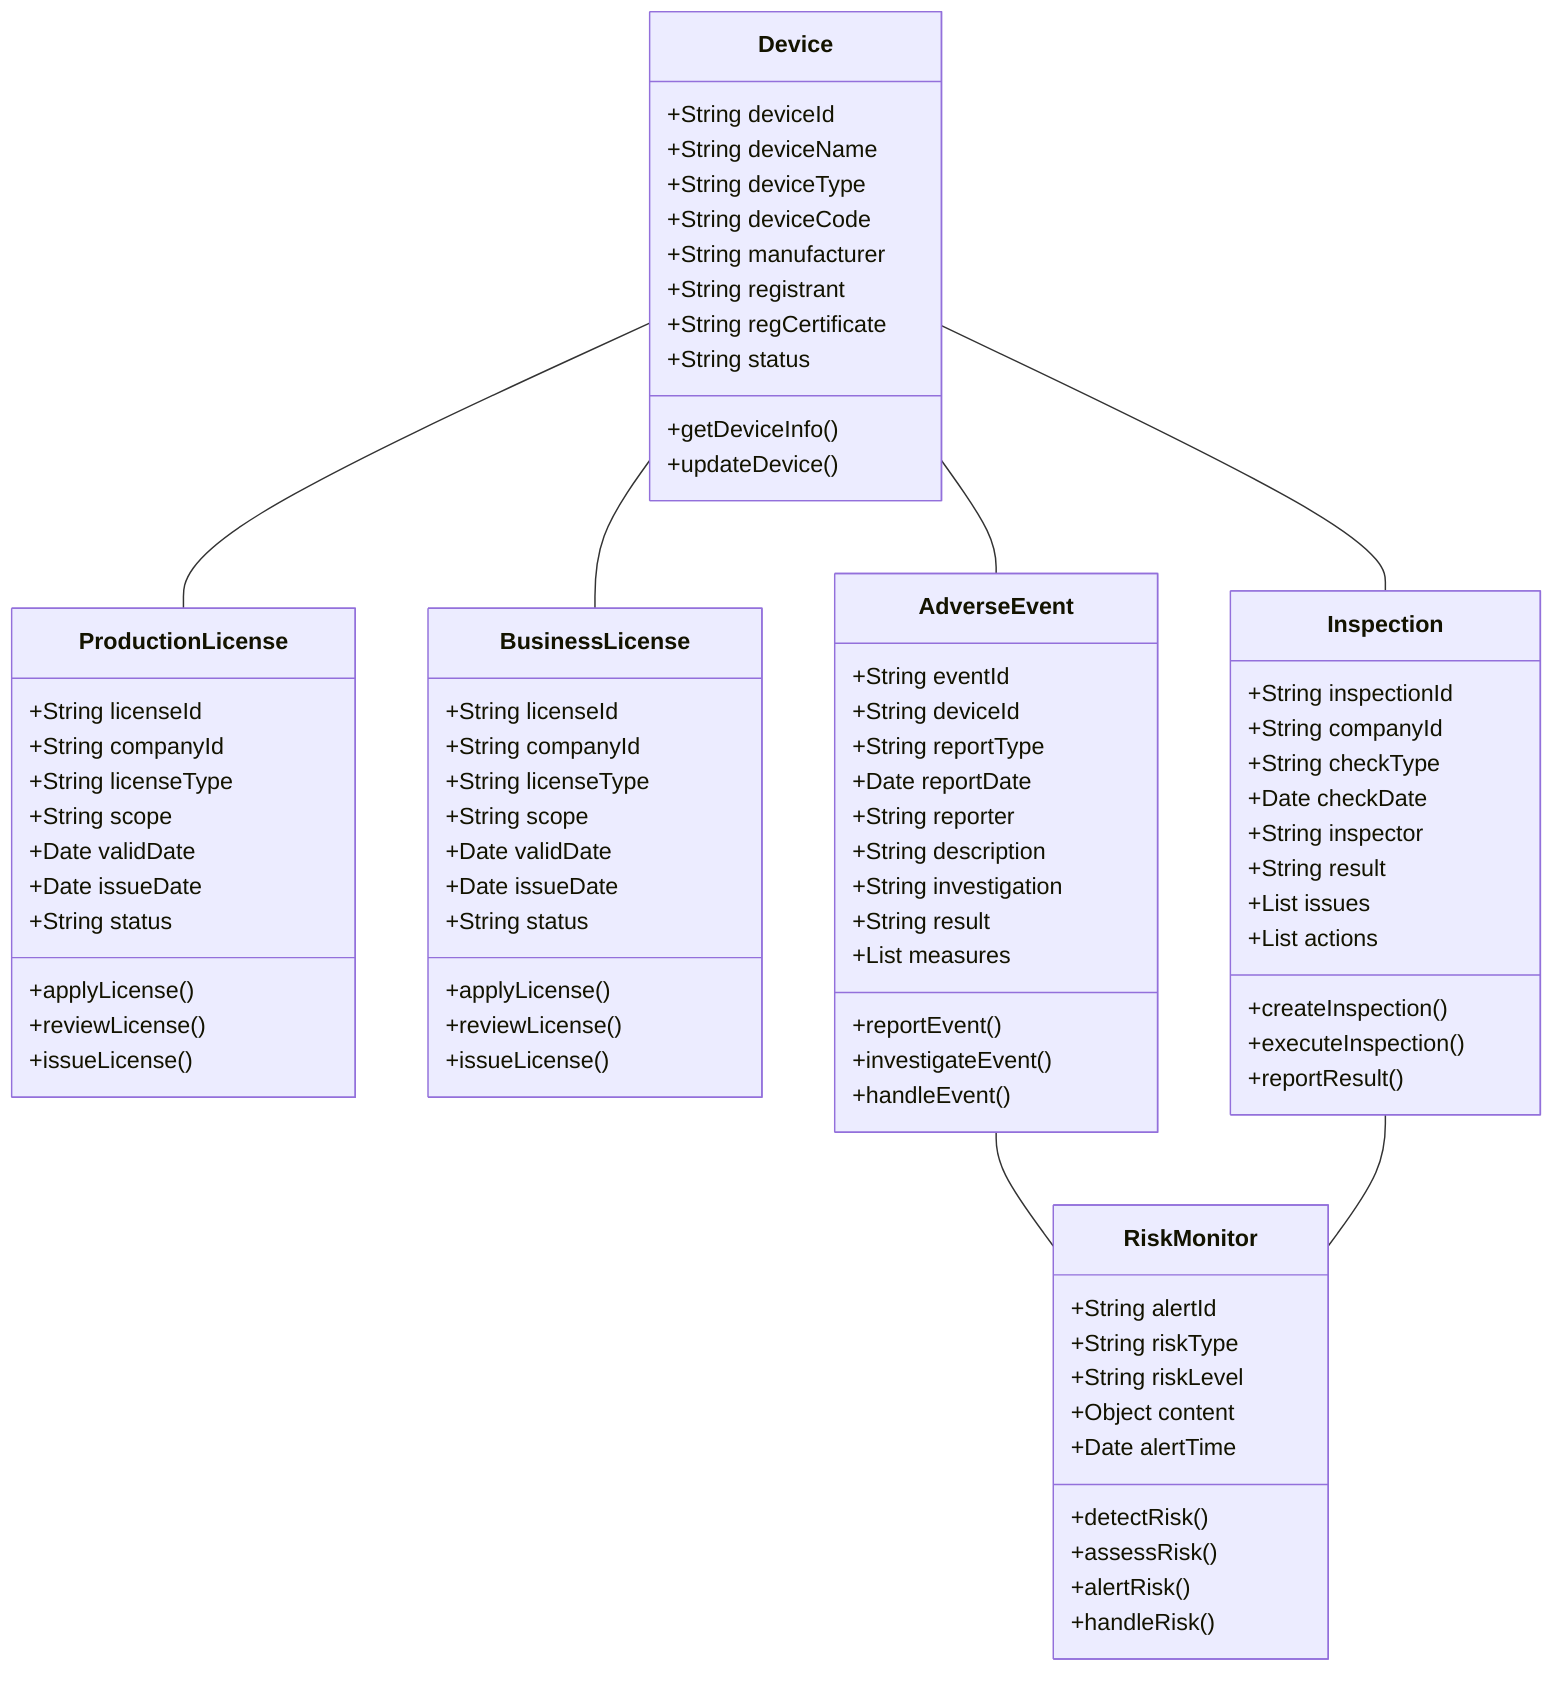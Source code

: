 classDiagram
    
    class Device {
        +String deviceId
        +String deviceName 
        +String deviceType
        +String deviceCode
        +String manufacturer
        +String registrant
        +String regCertificate
        +String status
        +getDeviceInfo()
        +updateDevice()
    }

    class ProductionLicense {
        +String licenseId
        +String companyId
        +String licenseType 
        +String scope
        +Date validDate
        +Date issueDate
        +String status
        +applyLicense()
        +reviewLicense()
        +issueLicense()
    }

    class BusinessLicense {
        +String licenseId
        +String companyId
        +String licenseType
        +String scope
        +Date validDate
        +Date issueDate
        +String status
        +applyLicense()
        +reviewLicense()
        +issueLicense()
    }

    class Inspection {
        +String inspectionId
        +String companyId
        +String checkType
        +Date checkDate
        +String inspector
        +String result
        +List issues
        +List actions
        +createInspection()
        +executeInspection()
        +reportResult()
    }

    class AdverseEvent {
        +String eventId
        +String deviceId
        +String reportType
        +Date reportDate
        +String reporter
        +String description
        +String investigation
        +String result
        +List measures
        +reportEvent()
        +investigateEvent()
        +handleEvent()
    }

    class RiskMonitor {
        +String alertId
        +String riskType
        +String riskLevel
        +Object content
        +Date alertTime
        +detectRisk()
        +assessRisk() 
        +alertRisk()
        +handleRisk()
    }

    Device -- ProductionLicense
    Device -- BusinessLicense
    Device -- Inspection
    Device -- AdverseEvent
    AdverseEvent -- RiskMonitor
    Inspection -- RiskMonitor